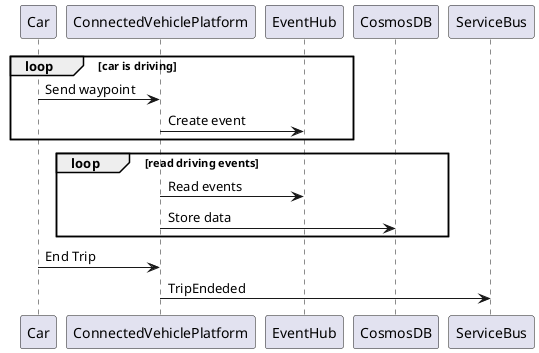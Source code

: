 @@startuml Car is driving
loop car is driving
    Car -> ConnectedVehiclePlatform: Send waypoint
    ConnectedVehiclePlatform -> EventHub: Create event
end
loop read driving events
    ConnectedVehiclePlatform -> EventHub: Read events
    ConnectedVehiclePlatform -> CosmosDB: Store data
end
Car -> ConnectedVehiclePlatform: End Trip
ConnectedVehiclePlatform -> ServiceBus: TripEndeded
@@enduml